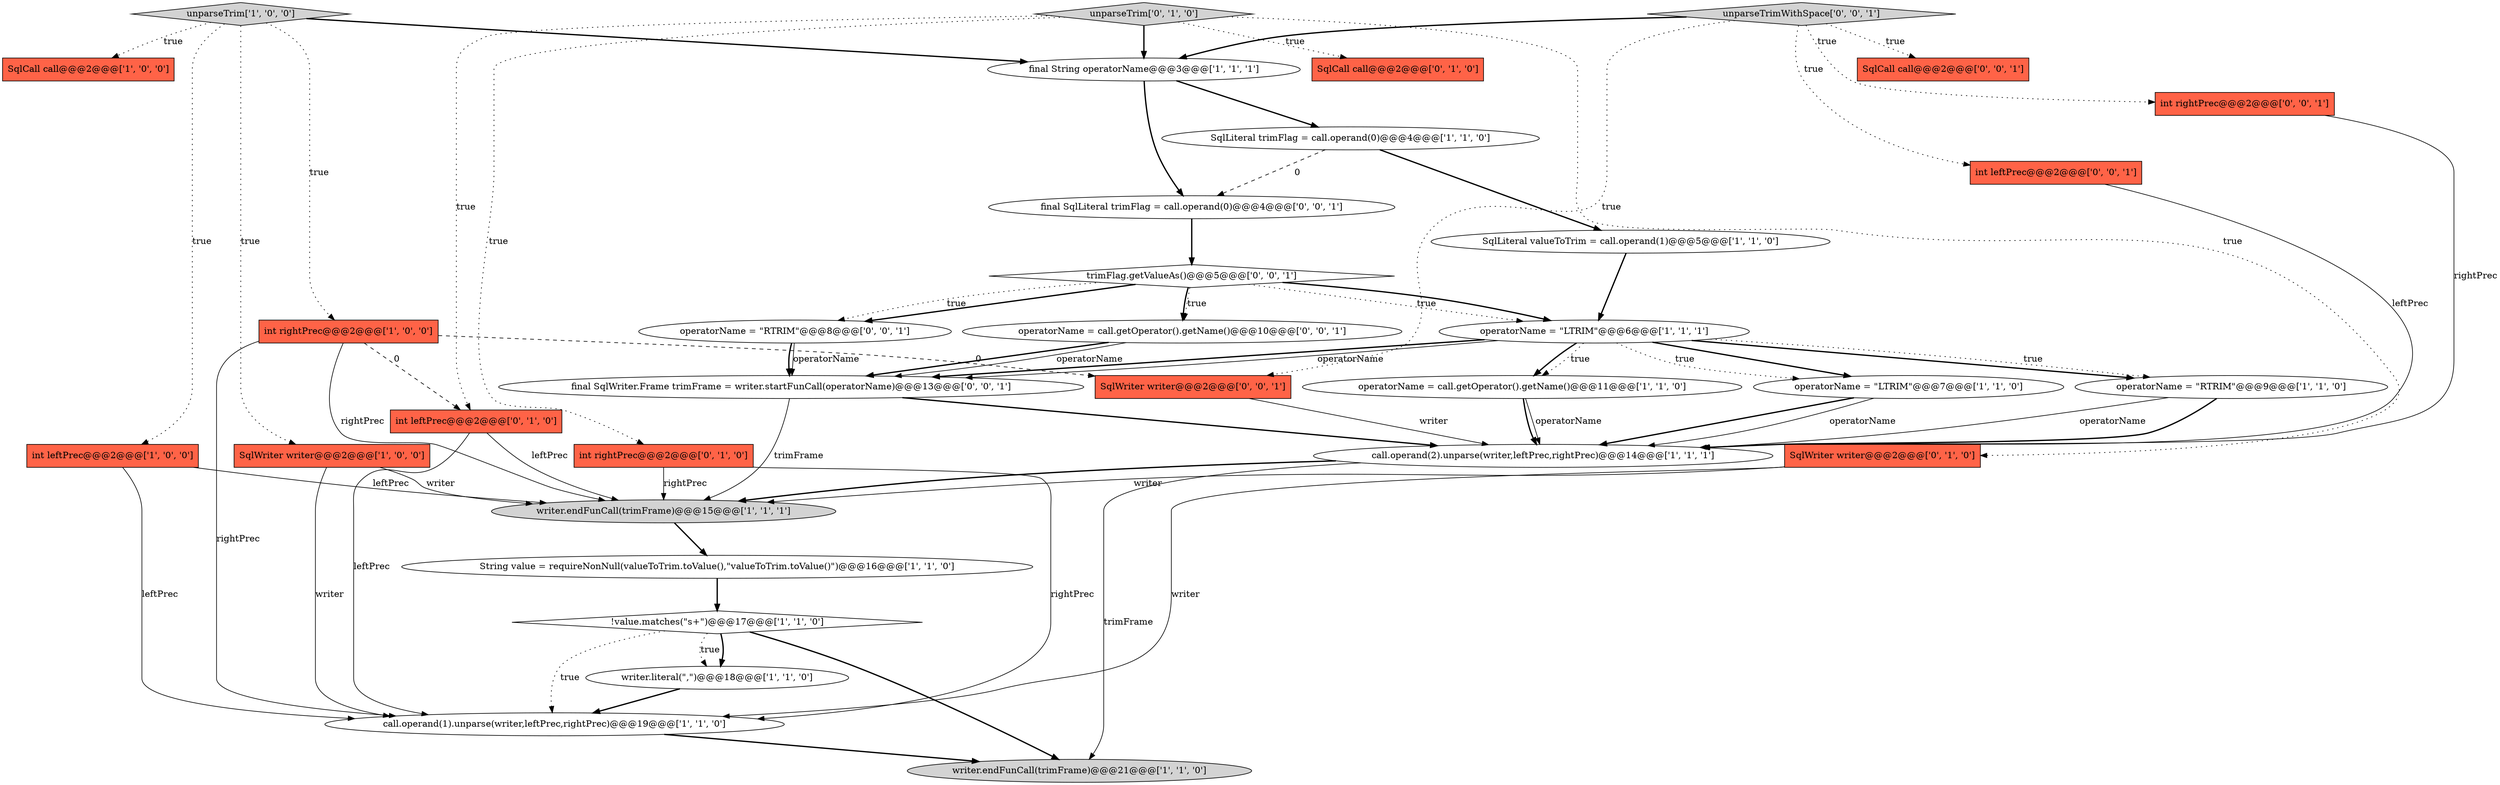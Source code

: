 digraph {
12 [style = filled, label = "writer.endFunCall(trimFrame)@@@15@@@['1', '1', '1']", fillcolor = lightgray, shape = ellipse image = "AAA0AAABBB1BBB"];
10 [style = filled, label = "SqlCall call@@@2@@@['1', '0', '0']", fillcolor = tomato, shape = box image = "AAA0AAABBB1BBB"];
25 [style = filled, label = "unparseTrimWithSpace['0', '0', '1']", fillcolor = lightgray, shape = diamond image = "AAA0AAABBB3BBB"];
22 [style = filled, label = "SqlWriter writer@@@2@@@['0', '1', '0']", fillcolor = tomato, shape = box image = "AAA0AAABBB2BBB"];
1 [style = filled, label = "writer.literal(\",\")@@@18@@@['1', '1', '0']", fillcolor = white, shape = ellipse image = "AAA0AAABBB1BBB"];
9 [style = filled, label = "operatorName = \"RTRIM\"@@@9@@@['1', '1', '0']", fillcolor = white, shape = ellipse image = "AAA0AAABBB1BBB"];
6 [style = filled, label = "String value = requireNonNull(valueToTrim.toValue(),\"valueToTrim.toValue()\")@@@16@@@['1', '1', '0']", fillcolor = white, shape = ellipse image = "AAA0AAABBB1BBB"];
8 [style = filled, label = "int leftPrec@@@2@@@['1', '0', '0']", fillcolor = tomato, shape = box image = "AAA0AAABBB1BBB"];
27 [style = filled, label = "operatorName = call.getOperator().getName()@@@10@@@['0', '0', '1']", fillcolor = white, shape = ellipse image = "AAA0AAABBB3BBB"];
21 [style = filled, label = "int rightPrec@@@2@@@['0', '1', '0']", fillcolor = tomato, shape = box image = "AAA0AAABBB2BBB"];
29 [style = filled, label = "int rightPrec@@@2@@@['0', '0', '1']", fillcolor = tomato, shape = box image = "AAA0AAABBB3BBB"];
7 [style = filled, label = "writer.endFunCall(trimFrame)@@@21@@@['1', '1', '0']", fillcolor = lightgray, shape = ellipse image = "AAA0AAABBB1BBB"];
3 [style = filled, label = "SqlWriter writer@@@2@@@['1', '0', '0']", fillcolor = tomato, shape = box image = "AAA0AAABBB1BBB"];
2 [style = filled, label = "unparseTrim['1', '0', '0']", fillcolor = lightgray, shape = diamond image = "AAA0AAABBB1BBB"];
33 [style = filled, label = "final SqlLiteral trimFlag = call.operand(0)@@@4@@@['0', '0', '1']", fillcolor = white, shape = ellipse image = "AAA0AAABBB3BBB"];
5 [style = filled, label = "operatorName = \"LTRIM\"@@@7@@@['1', '1', '0']", fillcolor = white, shape = ellipse image = "AAA0AAABBB1BBB"];
16 [style = filled, label = "final String operatorName@@@3@@@['1', '1', '1']", fillcolor = white, shape = ellipse image = "AAA0AAABBB1BBB"];
23 [style = filled, label = "int leftPrec@@@2@@@['0', '1', '0']", fillcolor = tomato, shape = box image = "AAA1AAABBB2BBB"];
17 [style = filled, label = "operatorName = call.getOperator().getName()@@@11@@@['1', '1', '0']", fillcolor = white, shape = ellipse image = "AAA0AAABBB1BBB"];
0 [style = filled, label = "SqlLiteral trimFlag = call.operand(0)@@@4@@@['1', '1', '0']", fillcolor = white, shape = ellipse image = "AAA0AAABBB1BBB"];
14 [style = filled, label = "SqlLiteral valueToTrim = call.operand(1)@@@5@@@['1', '1', '0']", fillcolor = white, shape = ellipse image = "AAA0AAABBB1BBB"];
24 [style = filled, label = "SqlCall call@@@2@@@['0', '0', '1']", fillcolor = tomato, shape = box image = "AAA0AAABBB3BBB"];
32 [style = filled, label = "SqlWriter writer@@@2@@@['0', '0', '1']", fillcolor = tomato, shape = box image = "AAA0AAABBB3BBB"];
28 [style = filled, label = "operatorName = \"RTRIM\"@@@8@@@['0', '0', '1']", fillcolor = white, shape = ellipse image = "AAA0AAABBB3BBB"];
30 [style = filled, label = "trimFlag.getValueAs()@@@5@@@['0', '0', '1']", fillcolor = white, shape = diamond image = "AAA0AAABBB3BBB"];
11 [style = filled, label = "call.operand(1).unparse(writer,leftPrec,rightPrec)@@@19@@@['1', '1', '0']", fillcolor = white, shape = ellipse image = "AAA0AAABBB1BBB"];
31 [style = filled, label = "final SqlWriter.Frame trimFrame = writer.startFunCall(operatorName)@@@13@@@['0', '0', '1']", fillcolor = white, shape = ellipse image = "AAA0AAABBB3BBB"];
15 [style = filled, label = "call.operand(2).unparse(writer,leftPrec,rightPrec)@@@14@@@['1', '1', '1']", fillcolor = white, shape = ellipse image = "AAA0AAABBB1BBB"];
13 [style = filled, label = "!value.matches(\"\s+\")@@@17@@@['1', '1', '0']", fillcolor = white, shape = diamond image = "AAA0AAABBB1BBB"];
19 [style = filled, label = "unparseTrim['0', '1', '0']", fillcolor = lightgray, shape = diamond image = "AAA0AAABBB2BBB"];
18 [style = filled, label = "int rightPrec@@@2@@@['1', '0', '0']", fillcolor = tomato, shape = box image = "AAA1AAABBB1BBB"];
20 [style = filled, label = "SqlCall call@@@2@@@['0', '1', '0']", fillcolor = tomato, shape = box image = "AAA0AAABBB2BBB"];
4 [style = filled, label = "operatorName = \"LTRIM\"@@@6@@@['1', '1', '1']", fillcolor = white, shape = ellipse image = "AAA0AAABBB1BBB"];
26 [style = filled, label = "int leftPrec@@@2@@@['0', '0', '1']", fillcolor = tomato, shape = box image = "AAA0AAABBB3BBB"];
2->3 [style = dotted, label="true"];
4->9 [style = bold, label=""];
4->5 [style = dotted, label="true"];
25->32 [style = dotted, label="true"];
16->0 [style = bold, label=""];
18->11 [style = solid, label="rightPrec"];
22->12 [style = solid, label="writer"];
4->17 [style = bold, label=""];
18->12 [style = solid, label="rightPrec"];
19->20 [style = dotted, label="true"];
30->27 [style = dotted, label="true"];
28->31 [style = bold, label=""];
8->11 [style = solid, label="leftPrec"];
30->27 [style = bold, label=""];
32->15 [style = solid, label="writer"];
5->15 [style = bold, label=""];
27->31 [style = bold, label=""];
19->23 [style = dotted, label="true"];
30->4 [style = dotted, label="true"];
25->24 [style = dotted, label="true"];
19->21 [style = dotted, label="true"];
28->31 [style = solid, label="operatorName"];
25->29 [style = dotted, label="true"];
3->11 [style = solid, label="writer"];
26->15 [style = solid, label="leftPrec"];
12->6 [style = bold, label=""];
31->15 [style = bold, label=""];
25->16 [style = bold, label=""];
9->15 [style = solid, label="operatorName"];
2->18 [style = dotted, label="true"];
13->1 [style = bold, label=""];
18->32 [style = dashed, label="0"];
1->11 [style = bold, label=""];
19->16 [style = bold, label=""];
4->31 [style = bold, label=""];
13->1 [style = dotted, label="true"];
15->7 [style = solid, label="trimFrame"];
0->14 [style = bold, label=""];
21->12 [style = solid, label="rightPrec"];
30->28 [style = bold, label=""];
4->31 [style = solid, label="operatorName"];
16->33 [style = bold, label=""];
18->23 [style = dashed, label="0"];
9->15 [style = bold, label=""];
13->7 [style = bold, label=""];
5->15 [style = solid, label="operatorName"];
6->13 [style = bold, label=""];
23->11 [style = solid, label="leftPrec"];
30->4 [style = bold, label=""];
0->33 [style = dashed, label="0"];
19->22 [style = dotted, label="true"];
17->15 [style = bold, label=""];
33->30 [style = bold, label=""];
8->12 [style = solid, label="leftPrec"];
17->15 [style = solid, label="operatorName"];
22->11 [style = solid, label="writer"];
27->31 [style = solid, label="operatorName"];
13->11 [style = dotted, label="true"];
3->12 [style = solid, label="writer"];
15->12 [style = bold, label=""];
31->12 [style = solid, label="trimFrame"];
4->9 [style = dotted, label="true"];
30->28 [style = dotted, label="true"];
21->11 [style = solid, label="rightPrec"];
4->17 [style = dotted, label="true"];
4->5 [style = bold, label=""];
23->12 [style = solid, label="leftPrec"];
25->26 [style = dotted, label="true"];
11->7 [style = bold, label=""];
2->8 [style = dotted, label="true"];
2->10 [style = dotted, label="true"];
14->4 [style = bold, label=""];
29->15 [style = solid, label="rightPrec"];
2->16 [style = bold, label=""];
}
